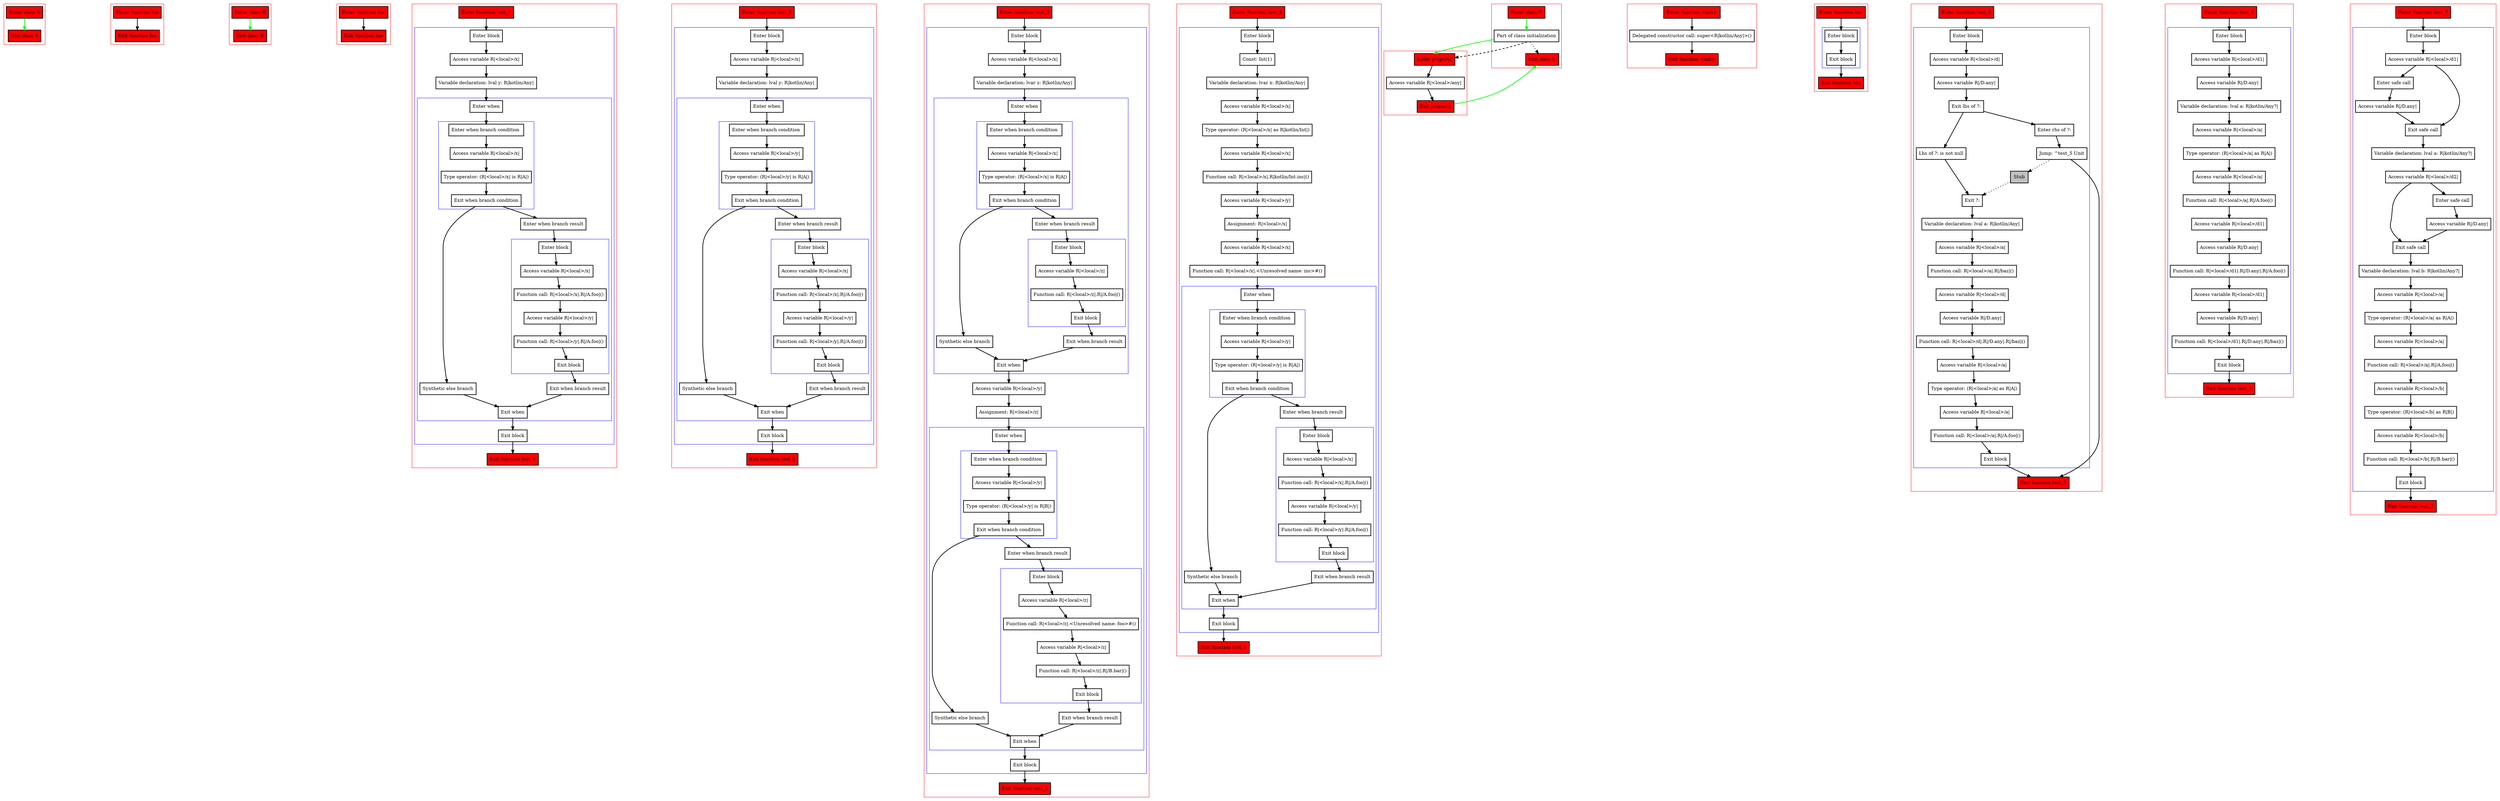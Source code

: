 digraph boundSmartcasts_kt {
    graph [nodesep=3]
    node [shape=box penwidth=2]
    edge [penwidth=2]

    subgraph cluster_0 {
        color=red
        0 [label="Enter class A" style="filled" fillcolor=red];
        1 [label="Exit class A" style="filled" fillcolor=red];
    }
    0 -> {1} [color=green];

    subgraph cluster_1 {
        color=red
        2 [label="Enter function foo" style="filled" fillcolor=red];
        3 [label="Exit function foo" style="filled" fillcolor=red];
    }
    2 -> {3};

    subgraph cluster_2 {
        color=red
        4 [label="Enter class B" style="filled" fillcolor=red];
        5 [label="Exit class B" style="filled" fillcolor=red];
    }
    4 -> {5} [color=green];

    subgraph cluster_3 {
        color=red
        6 [label="Enter function bar" style="filled" fillcolor=red];
        7 [label="Exit function bar" style="filled" fillcolor=red];
    }
    6 -> {7};

    subgraph cluster_4 {
        color=red
        8 [label="Enter function test_1" style="filled" fillcolor=red];
        subgraph cluster_5 {
            color=blue
            9 [label="Enter block"];
            10 [label="Access variable R|<local>/x|"];
            11 [label="Variable declaration: lval y: R|kotlin/Any|"];
            subgraph cluster_6 {
                color=blue
                12 [label="Enter when"];
                subgraph cluster_7 {
                    color=blue
                    13 [label="Enter when branch condition "];
                    14 [label="Access variable R|<local>/x|"];
                    15 [label="Type operator: (R|<local>/x| is R|A|)"];
                    16 [label="Exit when branch condition"];
                }
                17 [label="Synthetic else branch"];
                18 [label="Enter when branch result"];
                subgraph cluster_8 {
                    color=blue
                    19 [label="Enter block"];
                    20 [label="Access variable R|<local>/x|"];
                    21 [label="Function call: R|<local>/x|.R|/A.foo|()"];
                    22 [label="Access variable R|<local>/y|"];
                    23 [label="Function call: R|<local>/y|.R|/A.foo|()"];
                    24 [label="Exit block"];
                }
                25 [label="Exit when branch result"];
                26 [label="Exit when"];
            }
            27 [label="Exit block"];
        }
        28 [label="Exit function test_1" style="filled" fillcolor=red];
    }
    8 -> {9};
    9 -> {10};
    10 -> {11};
    11 -> {12};
    12 -> {13};
    13 -> {14};
    14 -> {15};
    15 -> {16};
    16 -> {18 17};
    17 -> {26};
    18 -> {19};
    19 -> {20};
    20 -> {21};
    21 -> {22};
    22 -> {23};
    23 -> {24};
    24 -> {25};
    25 -> {26};
    26 -> {27};
    27 -> {28};

    subgraph cluster_9 {
        color=red
        29 [label="Enter function test_2" style="filled" fillcolor=red];
        subgraph cluster_10 {
            color=blue
            30 [label="Enter block"];
            31 [label="Access variable R|<local>/x|"];
            32 [label="Variable declaration: lval y: R|kotlin/Any|"];
            subgraph cluster_11 {
                color=blue
                33 [label="Enter when"];
                subgraph cluster_12 {
                    color=blue
                    34 [label="Enter when branch condition "];
                    35 [label="Access variable R|<local>/y|"];
                    36 [label="Type operator: (R|<local>/y| is R|A|)"];
                    37 [label="Exit when branch condition"];
                }
                38 [label="Synthetic else branch"];
                39 [label="Enter when branch result"];
                subgraph cluster_13 {
                    color=blue
                    40 [label="Enter block"];
                    41 [label="Access variable R|<local>/x|"];
                    42 [label="Function call: R|<local>/x|.R|/A.foo|()"];
                    43 [label="Access variable R|<local>/y|"];
                    44 [label="Function call: R|<local>/y|.R|/A.foo|()"];
                    45 [label="Exit block"];
                }
                46 [label="Exit when branch result"];
                47 [label="Exit when"];
            }
            48 [label="Exit block"];
        }
        49 [label="Exit function test_2" style="filled" fillcolor=red];
    }
    29 -> {30};
    30 -> {31};
    31 -> {32};
    32 -> {33};
    33 -> {34};
    34 -> {35};
    35 -> {36};
    36 -> {37};
    37 -> {39 38};
    38 -> {47};
    39 -> {40};
    40 -> {41};
    41 -> {42};
    42 -> {43};
    43 -> {44};
    44 -> {45};
    45 -> {46};
    46 -> {47};
    47 -> {48};
    48 -> {49};

    subgraph cluster_14 {
        color=red
        50 [label="Enter function test_3" style="filled" fillcolor=red];
        subgraph cluster_15 {
            color=blue
            51 [label="Enter block"];
            52 [label="Access variable R|<local>/x|"];
            53 [label="Variable declaration: lvar z: R|kotlin/Any|"];
            subgraph cluster_16 {
                color=blue
                54 [label="Enter when"];
                subgraph cluster_17 {
                    color=blue
                    55 [label="Enter when branch condition "];
                    56 [label="Access variable R|<local>/x|"];
                    57 [label="Type operator: (R|<local>/x| is R|A|)"];
                    58 [label="Exit when branch condition"];
                }
                59 [label="Synthetic else branch"];
                60 [label="Enter when branch result"];
                subgraph cluster_18 {
                    color=blue
                    61 [label="Enter block"];
                    62 [label="Access variable R|<local>/z|"];
                    63 [label="Function call: R|<local>/z|.R|/A.foo|()"];
                    64 [label="Exit block"];
                }
                65 [label="Exit when branch result"];
                66 [label="Exit when"];
            }
            67 [label="Access variable R|<local>/y|"];
            68 [label="Assignment: R|<local>/z|"];
            subgraph cluster_19 {
                color=blue
                69 [label="Enter when"];
                subgraph cluster_20 {
                    color=blue
                    70 [label="Enter when branch condition "];
                    71 [label="Access variable R|<local>/y|"];
                    72 [label="Type operator: (R|<local>/y| is R|B|)"];
                    73 [label="Exit when branch condition"];
                }
                74 [label="Synthetic else branch"];
                75 [label="Enter when branch result"];
                subgraph cluster_21 {
                    color=blue
                    76 [label="Enter block"];
                    77 [label="Access variable R|<local>/z|"];
                    78 [label="Function call: R|<local>/z|.<Unresolved name: foo>#()"];
                    79 [label="Access variable R|<local>/z|"];
                    80 [label="Function call: R|<local>/z|.R|/B.bar|()"];
                    81 [label="Exit block"];
                }
                82 [label="Exit when branch result"];
                83 [label="Exit when"];
            }
            84 [label="Exit block"];
        }
        85 [label="Exit function test_3" style="filled" fillcolor=red];
    }
    50 -> {51};
    51 -> {52};
    52 -> {53};
    53 -> {54};
    54 -> {55};
    55 -> {56};
    56 -> {57};
    57 -> {58};
    58 -> {60 59};
    59 -> {66};
    60 -> {61};
    61 -> {62};
    62 -> {63};
    63 -> {64};
    64 -> {65};
    65 -> {66};
    66 -> {67};
    67 -> {68};
    68 -> {69};
    69 -> {70};
    70 -> {71};
    71 -> {72};
    72 -> {73};
    73 -> {75 74};
    74 -> {83};
    75 -> {76};
    76 -> {77};
    77 -> {78};
    78 -> {79};
    79 -> {80};
    80 -> {81};
    81 -> {82};
    82 -> {83};
    83 -> {84};
    84 -> {85};

    subgraph cluster_22 {
        color=red
        86 [label="Enter function test_4" style="filled" fillcolor=red];
        subgraph cluster_23 {
            color=blue
            87 [label="Enter block"];
            88 [label="Const: Int(1)"];
            89 [label="Variable declaration: lvar x: R|kotlin/Any|"];
            90 [label="Access variable R|<local>/x|"];
            91 [label="Type operator: (R|<local>/x| as R|kotlin/Int|)"];
            92 [label="Access variable R|<local>/x|"];
            93 [label="Function call: R|<local>/x|.R|kotlin/Int.inc|()"];
            94 [label="Access variable R|<local>/y|"];
            95 [label="Assignment: R|<local>/x|"];
            96 [label="Access variable R|<local>/x|"];
            97 [label="Function call: R|<local>/x|.<Unresolved name: inc>#()"];
            subgraph cluster_24 {
                color=blue
                98 [label="Enter when"];
                subgraph cluster_25 {
                    color=blue
                    99 [label="Enter when branch condition "];
                    100 [label="Access variable R|<local>/y|"];
                    101 [label="Type operator: (R|<local>/y| is R|A|)"];
                    102 [label="Exit when branch condition"];
                }
                103 [label="Synthetic else branch"];
                104 [label="Enter when branch result"];
                subgraph cluster_26 {
                    color=blue
                    105 [label="Enter block"];
                    106 [label="Access variable R|<local>/x|"];
                    107 [label="Function call: R|<local>/x|.R|/A.foo|()"];
                    108 [label="Access variable R|<local>/y|"];
                    109 [label="Function call: R|<local>/y|.R|/A.foo|()"];
                    110 [label="Exit block"];
                }
                111 [label="Exit when branch result"];
                112 [label="Exit when"];
            }
            113 [label="Exit block"];
        }
        114 [label="Exit function test_4" style="filled" fillcolor=red];
    }
    86 -> {87};
    87 -> {88};
    88 -> {89};
    89 -> {90};
    90 -> {91};
    91 -> {92};
    92 -> {93};
    93 -> {94};
    94 -> {95};
    95 -> {96};
    96 -> {97};
    97 -> {98};
    98 -> {99};
    99 -> {100};
    100 -> {101};
    101 -> {102};
    102 -> {104 103};
    103 -> {112};
    104 -> {105};
    105 -> {106};
    106 -> {107};
    107 -> {108};
    108 -> {109};
    109 -> {110};
    110 -> {111};
    111 -> {112};
    112 -> {113};
    113 -> {114};

    subgraph cluster_27 {
        color=red
        115 [label="Enter class D" style="filled" fillcolor=red];
        116 [label="Part of class initialization"];
        117 [label="Exit class D" style="filled" fillcolor=red];
    }
    115 -> {116} [color=green];
    116 -> {117} [style=dotted];
    116 -> {121} [color=green];
    116 -> {121} [style=dashed];

    subgraph cluster_28 {
        color=red
        118 [label="Enter function <init>" style="filled" fillcolor=red];
        119 [label="Delegated constructor call: super<R|kotlin/Any|>()"];
        120 [label="Exit function <init>" style="filled" fillcolor=red];
    }
    118 -> {119};
    119 -> {120};

    subgraph cluster_29 {
        color=red
        121 [label="Enter property" style="filled" fillcolor=red];
        122 [label="Access variable R|<local>/any|"];
        123 [label="Exit property" style="filled" fillcolor=red];
    }
    121 -> {122};
    122 -> {123};
    123 -> {117} [color=green];

    subgraph cluster_30 {
        color=red
        124 [label="Enter function baz" style="filled" fillcolor=red];
        subgraph cluster_31 {
            color=blue
            125 [label="Enter block"];
            126 [label="Exit block"];
        }
        127 [label="Exit function baz" style="filled" fillcolor=red];
    }
    124 -> {125};
    125 -> {126};
    126 -> {127};

    subgraph cluster_32 {
        color=red
        128 [label="Enter function test_5" style="filled" fillcolor=red];
        subgraph cluster_33 {
            color=blue
            129 [label="Enter block"];
            130 [label="Access variable R|<local>/d|"];
            131 [label="Access variable R|/D.any|"];
            132 [label="Exit lhs of ?:"];
            133 [label="Enter rhs of ?:"];
            134 [label="Jump: ^test_5 Unit"];
            135 [label="Stub" style="filled" fillcolor=gray];
            136 [label="Lhs of ?: is not null"];
            137 [label="Exit ?:"];
            138 [label="Variable declaration: lval a: R|kotlin/Any|"];
            139 [label="Access variable R|<local>/a|"];
            140 [label="Function call: R|<local>/a|.R|/baz|()"];
            141 [label="Access variable R|<local>/d|"];
            142 [label="Access variable R|/D.any|"];
            143 [label="Function call: R|<local>/d|.R|/D.any|.R|/baz|()"];
            144 [label="Access variable R|<local>/a|"];
            145 [label="Type operator: (R|<local>/a| as R|A|)"];
            146 [label="Access variable R|<local>/a|"];
            147 [label="Function call: R|<local>/a|.R|/A.foo|()"];
            148 [label="Exit block"];
        }
        149 [label="Exit function test_5" style="filled" fillcolor=red];
    }
    128 -> {129};
    129 -> {130};
    130 -> {131};
    131 -> {132};
    132 -> {136 133};
    133 -> {134};
    134 -> {149};
    134 -> {135} [style=dotted];
    135 -> {137} [style=dotted];
    136 -> {137};
    137 -> {138};
    138 -> {139};
    139 -> {140};
    140 -> {141};
    141 -> {142};
    142 -> {143};
    143 -> {144};
    144 -> {145};
    145 -> {146};
    146 -> {147};
    147 -> {148};
    148 -> {149};

    subgraph cluster_34 {
        color=red
        150 [label="Enter function test_6" style="filled" fillcolor=red];
        subgraph cluster_35 {
            color=blue
            151 [label="Enter block"];
            152 [label="Access variable R|<local>/d1|"];
            153 [label="Access variable R|/D.any|"];
            154 [label="Variable declaration: lval a: R|kotlin/Any?|"];
            155 [label="Access variable R|<local>/a|"];
            156 [label="Type operator: (R|<local>/a| as R|A|)"];
            157 [label="Access variable R|<local>/a|"];
            158 [label="Function call: R|<local>/a|.R|/A.foo|()"];
            159 [label="Access variable R|<local>/d1|"];
            160 [label="Access variable R|/D.any|"];
            161 [label="Function call: R|<local>/d1|.R|/D.any|.R|/A.foo|()"];
            162 [label="Access variable R|<local>/d1|"];
            163 [label="Access variable R|/D.any|"];
            164 [label="Function call: R|<local>/d1|.R|/D.any|.R|/baz|()"];
            165 [label="Exit block"];
        }
        166 [label="Exit function test_6" style="filled" fillcolor=red];
    }
    150 -> {151};
    151 -> {152};
    152 -> {153};
    153 -> {154};
    154 -> {155};
    155 -> {156};
    156 -> {157};
    157 -> {158};
    158 -> {159};
    159 -> {160};
    160 -> {161};
    161 -> {162};
    162 -> {163};
    163 -> {164};
    164 -> {165};
    165 -> {166};

    subgraph cluster_36 {
        color=red
        167 [label="Enter function test_7" style="filled" fillcolor=red];
        subgraph cluster_37 {
            color=blue
            168 [label="Enter block"];
            169 [label="Access variable R|<local>/d1|"];
            170 [label="Enter safe call"];
            171 [label="Access variable R|/D.any|"];
            172 [label="Exit safe call"];
            173 [label="Variable declaration: lval a: R|kotlin/Any?|"];
            174 [label="Access variable R|<local>/d2|"];
            175 [label="Enter safe call"];
            176 [label="Access variable R|/D.any|"];
            177 [label="Exit safe call"];
            178 [label="Variable declaration: lval b: R|kotlin/Any?|"];
            179 [label="Access variable R|<local>/a|"];
            180 [label="Type operator: (R|<local>/a| as R|A|)"];
            181 [label="Access variable R|<local>/a|"];
            182 [label="Function call: R|<local>/a|.R|/A.foo|()"];
            183 [label="Access variable R|<local>/b|"];
            184 [label="Type operator: (R|<local>/b| as R|B|)"];
            185 [label="Access variable R|<local>/b|"];
            186 [label="Function call: R|<local>/b|.R|/B.bar|()"];
            187 [label="Exit block"];
        }
        188 [label="Exit function test_7" style="filled" fillcolor=red];
    }
    167 -> {168};
    168 -> {169};
    169 -> {170 172};
    170 -> {171};
    171 -> {172};
    172 -> {173};
    173 -> {174};
    174 -> {175 177};
    175 -> {176};
    176 -> {177};
    177 -> {178};
    178 -> {179};
    179 -> {180};
    180 -> {181};
    181 -> {182};
    182 -> {183};
    183 -> {184};
    184 -> {185};
    185 -> {186};
    186 -> {187};
    187 -> {188};

}
